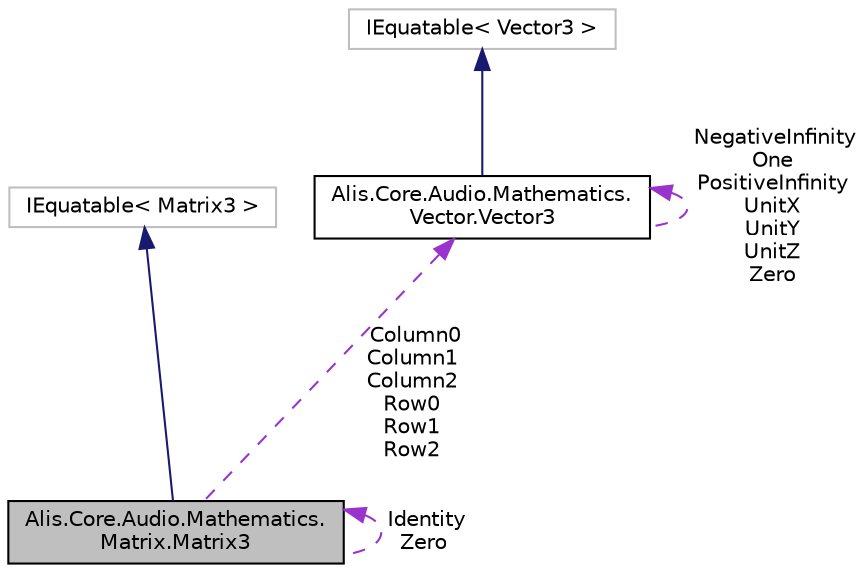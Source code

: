digraph "Alis.Core.Audio.Mathematics.Matrix.Matrix3"
{
 // LATEX_PDF_SIZE
  edge [fontname="Helvetica",fontsize="10",labelfontname="Helvetica",labelfontsize="10"];
  node [fontname="Helvetica",fontsize="10",shape=record];
  Node1 [label="Alis.Core.Audio.Mathematics.\lMatrix.Matrix3",height=0.2,width=0.4,color="black", fillcolor="grey75", style="filled", fontcolor="black",tooltip="Represents a 3x3 matrix containing 3D rotation and scale."];
  Node2 -> Node1 [dir="back",color="midnightblue",fontsize="10",style="solid",fontname="Helvetica"];
  Node2 [label="IEquatable\< Matrix3 \>",height=0.2,width=0.4,color="grey75", fillcolor="white", style="filled",tooltip=" "];
  Node1 -> Node1 [dir="back",color="darkorchid3",fontsize="10",style="dashed",label=" Identity\nZero" ,fontname="Helvetica"];
  Node3 -> Node1 [dir="back",color="darkorchid3",fontsize="10",style="dashed",label=" Column0\nColumn1\nColumn2\nRow0\nRow1\nRow2" ,fontname="Helvetica"];
  Node3 [label="Alis.Core.Audio.Mathematics.\lVector.Vector3",height=0.2,width=0.4,color="black", fillcolor="white", style="filled",URL="$struct_alis_1_1_core_1_1_audio_1_1_mathematics_1_1_vector_1_1_vector3.html",tooltip="Represents a 3D vector using three single-precision floating-point numbers."];
  Node4 -> Node3 [dir="back",color="midnightblue",fontsize="10",style="solid",fontname="Helvetica"];
  Node4 [label="IEquatable\< Vector3 \>",height=0.2,width=0.4,color="grey75", fillcolor="white", style="filled",tooltip=" "];
  Node3 -> Node3 [dir="back",color="darkorchid3",fontsize="10",style="dashed",label=" NegativeInfinity\nOne\nPositiveInfinity\nUnitX\nUnitY\nUnitZ\nZero" ,fontname="Helvetica"];
}
